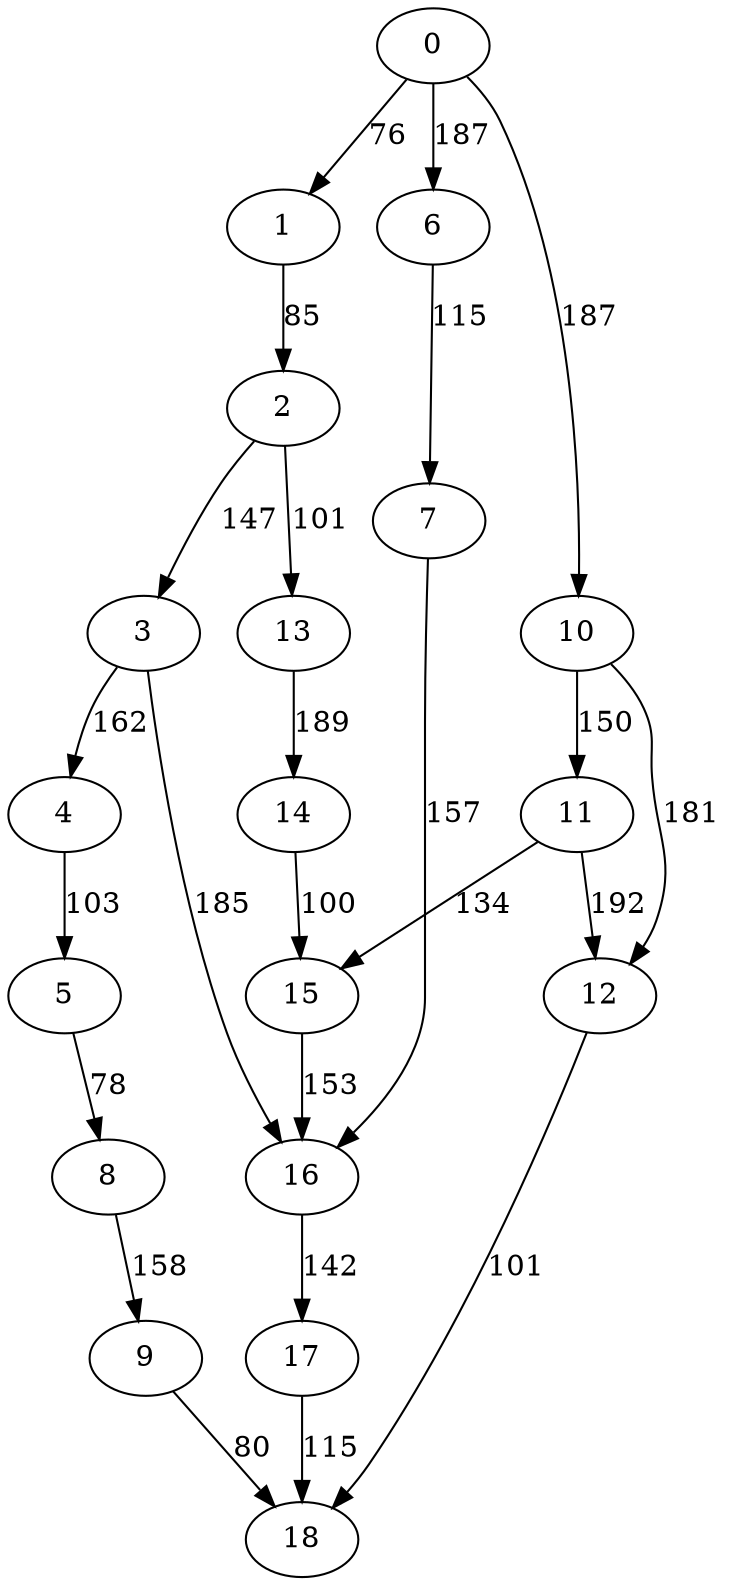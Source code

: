 digraph t10p3_13 {
0 -> 1 [ label = 76 ];
0 -> 6 [ label = 187 ];
0 -> 10 [ label = 187 ];
1 -> 2 [ label = 85 ];
2 -> 3 [ label = 147 ];
2 -> 13 [ label = 101 ];
3 -> 4 [ label = 162 ];
3 -> 16 [ label = 185 ];
4 -> 5 [ label = 103 ];
5 -> 8 [ label = 78 ];
6 -> 7 [ label = 115 ];
7 -> 16 [ label = 157 ];
8 -> 9 [ label = 158 ];
9 -> 18 [ label = 80 ];
10 -> 11 [ label = 150 ];
10 -> 12 [ label = 181 ];
11 -> 12 [ label = 192 ];
11 -> 15 [ label = 134 ];
12 -> 18 [ label = 101 ];
13 -> 14 [ label = 189 ];
14 -> 15 [ label = 100 ];
15 -> 16 [ label = 153 ];
16 -> 17 [ label = 142 ];
17 -> 18 [ label = 115 ];
 }


